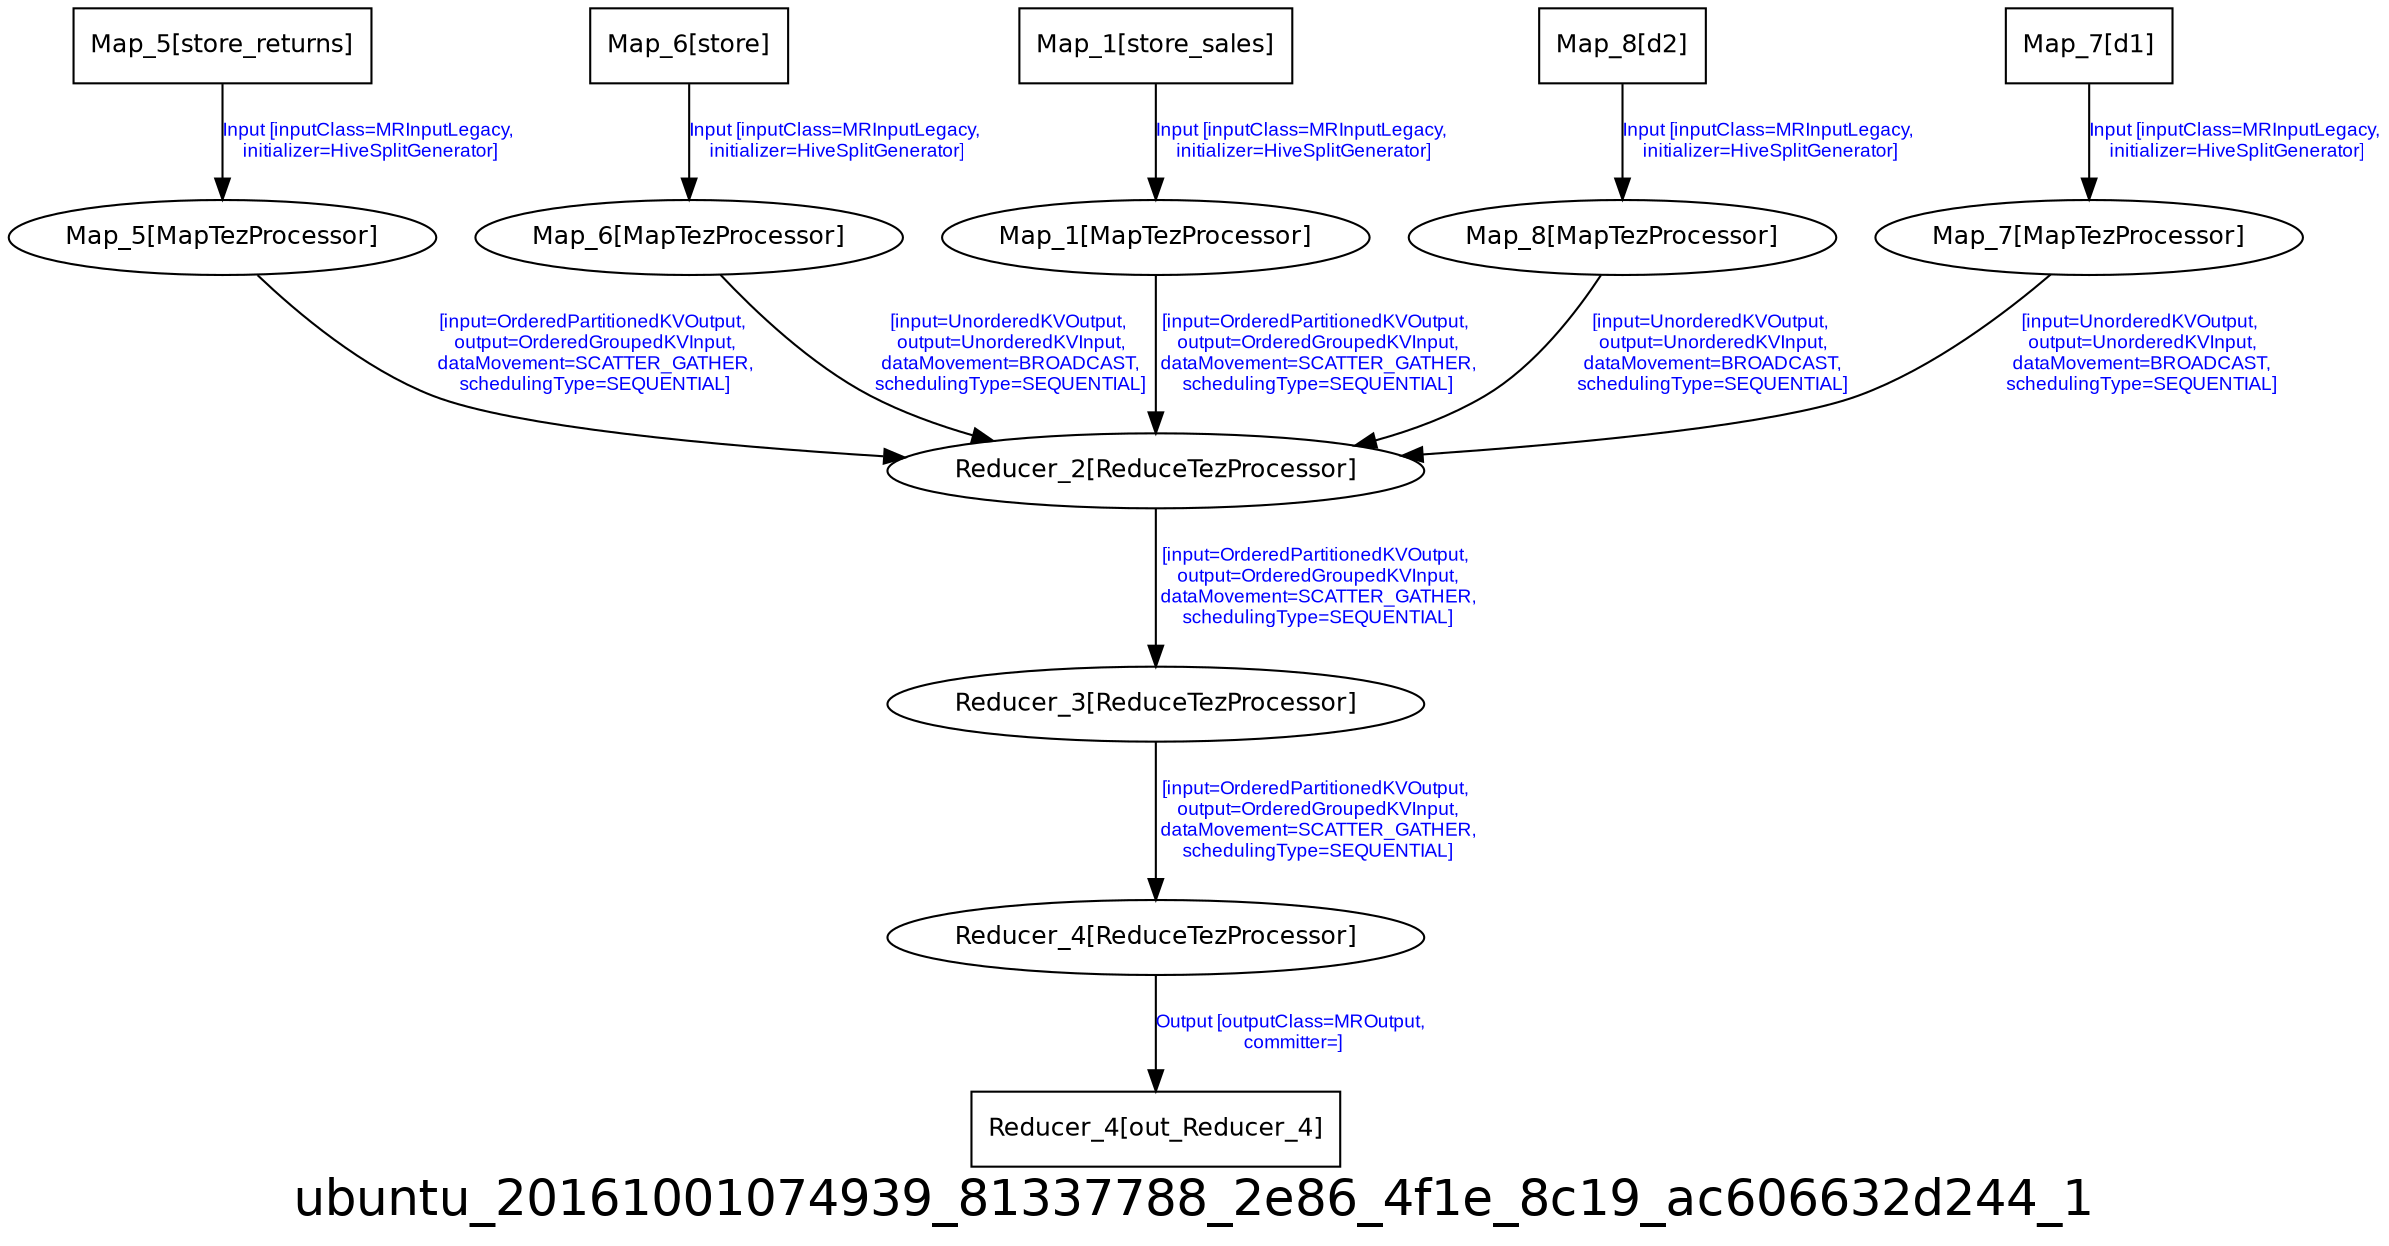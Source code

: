 digraph ubuntu_20161001074939_81337788_2e86_4f1e_8c19_ac606632d244_1 {
graph [ label="ubuntu_20161001074939_81337788_2e86_4f1e_8c19_ac606632d244_1", fontsize=24, fontname=Helvetica];
node [fontsize=12, fontname=Helvetica];
edge [fontsize=9, fontcolor=blue, fontname=Arial];
"ubuntu_20161001074939_81337788_2e86_4f1e_8c19_ac606632d244_1.Reducer_4_out_Reducer_4" [ label = "Reducer_4[out_Reducer_4]", shape = "box" ];
"ubuntu_20161001074939_81337788_2e86_4f1e_8c19_ac606632d244_1.Map_5_store_returns" [ label = "Map_5[store_returns]", shape = "box" ];
"ubuntu_20161001074939_81337788_2e86_4f1e_8c19_ac606632d244_1.Map_5_store_returns" -> "ubuntu_20161001074939_81337788_2e86_4f1e_8c19_ac606632d244_1.Map_5" [ label = "Input [inputClass=MRInputLegacy,\n initializer=HiveSplitGenerator]" ];
"ubuntu_20161001074939_81337788_2e86_4f1e_8c19_ac606632d244_1.Map_6_store" [ label = "Map_6[store]", shape = "box" ];
"ubuntu_20161001074939_81337788_2e86_4f1e_8c19_ac606632d244_1.Map_6_store" -> "ubuntu_20161001074939_81337788_2e86_4f1e_8c19_ac606632d244_1.Map_6" [ label = "Input [inputClass=MRInputLegacy,\n initializer=HiveSplitGenerator]" ];
"ubuntu_20161001074939_81337788_2e86_4f1e_8c19_ac606632d244_1.Reducer_3" [ label = "Reducer_3[ReduceTezProcessor]" ];
"ubuntu_20161001074939_81337788_2e86_4f1e_8c19_ac606632d244_1.Reducer_3" -> "ubuntu_20161001074939_81337788_2e86_4f1e_8c19_ac606632d244_1.Reducer_4" [ label = "[input=OrderedPartitionedKVOutput,\n output=OrderedGroupedKVInput,\n dataMovement=SCATTER_GATHER,\n schedulingType=SEQUENTIAL]" ];
"ubuntu_20161001074939_81337788_2e86_4f1e_8c19_ac606632d244_1.Map_1" [ label = "Map_1[MapTezProcessor]" ];
"ubuntu_20161001074939_81337788_2e86_4f1e_8c19_ac606632d244_1.Map_1" -> "ubuntu_20161001074939_81337788_2e86_4f1e_8c19_ac606632d244_1.Reducer_2" [ label = "[input=OrderedPartitionedKVOutput,\n output=OrderedGroupedKVInput,\n dataMovement=SCATTER_GATHER,\n schedulingType=SEQUENTIAL]" ];
"ubuntu_20161001074939_81337788_2e86_4f1e_8c19_ac606632d244_1.Map_1_store_sales" [ label = "Map_1[store_sales]", shape = "box" ];
"ubuntu_20161001074939_81337788_2e86_4f1e_8c19_ac606632d244_1.Map_1_store_sales" -> "ubuntu_20161001074939_81337788_2e86_4f1e_8c19_ac606632d244_1.Map_1" [ label = "Input [inputClass=MRInputLegacy,\n initializer=HiveSplitGenerator]" ];
"ubuntu_20161001074939_81337788_2e86_4f1e_8c19_ac606632d244_1.Map_6" [ label = "Map_6[MapTezProcessor]" ];
"ubuntu_20161001074939_81337788_2e86_4f1e_8c19_ac606632d244_1.Map_6" -> "ubuntu_20161001074939_81337788_2e86_4f1e_8c19_ac606632d244_1.Reducer_2" [ label = "[input=UnorderedKVOutput,\n output=UnorderedKVInput,\n dataMovement=BROADCAST,\n schedulingType=SEQUENTIAL]" ];
"ubuntu_20161001074939_81337788_2e86_4f1e_8c19_ac606632d244_1.Map_8_d2" [ label = "Map_8[d2]", shape = "box" ];
"ubuntu_20161001074939_81337788_2e86_4f1e_8c19_ac606632d244_1.Map_8_d2" -> "ubuntu_20161001074939_81337788_2e86_4f1e_8c19_ac606632d244_1.Map_8" [ label = "Input [inputClass=MRInputLegacy,\n initializer=HiveSplitGenerator]" ];
"ubuntu_20161001074939_81337788_2e86_4f1e_8c19_ac606632d244_1.Map_7_d1" [ label = "Map_7[d1]", shape = "box" ];
"ubuntu_20161001074939_81337788_2e86_4f1e_8c19_ac606632d244_1.Map_7_d1" -> "ubuntu_20161001074939_81337788_2e86_4f1e_8c19_ac606632d244_1.Map_7" [ label = "Input [inputClass=MRInputLegacy,\n initializer=HiveSplitGenerator]" ];
"ubuntu_20161001074939_81337788_2e86_4f1e_8c19_ac606632d244_1.Reducer_4" [ label = "Reducer_4[ReduceTezProcessor]" ];
"ubuntu_20161001074939_81337788_2e86_4f1e_8c19_ac606632d244_1.Reducer_4" -> "ubuntu_20161001074939_81337788_2e86_4f1e_8c19_ac606632d244_1.Reducer_4_out_Reducer_4" [ label = "Output [outputClass=MROutput,\n committer=]" ];
"ubuntu_20161001074939_81337788_2e86_4f1e_8c19_ac606632d244_1.Map_5" [ label = "Map_5[MapTezProcessor]" ];
"ubuntu_20161001074939_81337788_2e86_4f1e_8c19_ac606632d244_1.Map_5" -> "ubuntu_20161001074939_81337788_2e86_4f1e_8c19_ac606632d244_1.Reducer_2" [ label = "[input=OrderedPartitionedKVOutput,\n output=OrderedGroupedKVInput,\n dataMovement=SCATTER_GATHER,\n schedulingType=SEQUENTIAL]" ];
"ubuntu_20161001074939_81337788_2e86_4f1e_8c19_ac606632d244_1.Map_7" [ label = "Map_7[MapTezProcessor]" ];
"ubuntu_20161001074939_81337788_2e86_4f1e_8c19_ac606632d244_1.Map_7" -> "ubuntu_20161001074939_81337788_2e86_4f1e_8c19_ac606632d244_1.Reducer_2" [ label = "[input=UnorderedKVOutput,\n output=UnorderedKVInput,\n dataMovement=BROADCAST,\n schedulingType=SEQUENTIAL]" ];
"ubuntu_20161001074939_81337788_2e86_4f1e_8c19_ac606632d244_1.Map_8" [ label = "Map_8[MapTezProcessor]" ];
"ubuntu_20161001074939_81337788_2e86_4f1e_8c19_ac606632d244_1.Map_8" -> "ubuntu_20161001074939_81337788_2e86_4f1e_8c19_ac606632d244_1.Reducer_2" [ label = "[input=UnorderedKVOutput,\n output=UnorderedKVInput,\n dataMovement=BROADCAST,\n schedulingType=SEQUENTIAL]" ];
"ubuntu_20161001074939_81337788_2e86_4f1e_8c19_ac606632d244_1.Reducer_2" [ label = "Reducer_2[ReduceTezProcessor]" ];
"ubuntu_20161001074939_81337788_2e86_4f1e_8c19_ac606632d244_1.Reducer_2" -> "ubuntu_20161001074939_81337788_2e86_4f1e_8c19_ac606632d244_1.Reducer_3" [ label = "[input=OrderedPartitionedKVOutput,\n output=OrderedGroupedKVInput,\n dataMovement=SCATTER_GATHER,\n schedulingType=SEQUENTIAL]" ];
}

